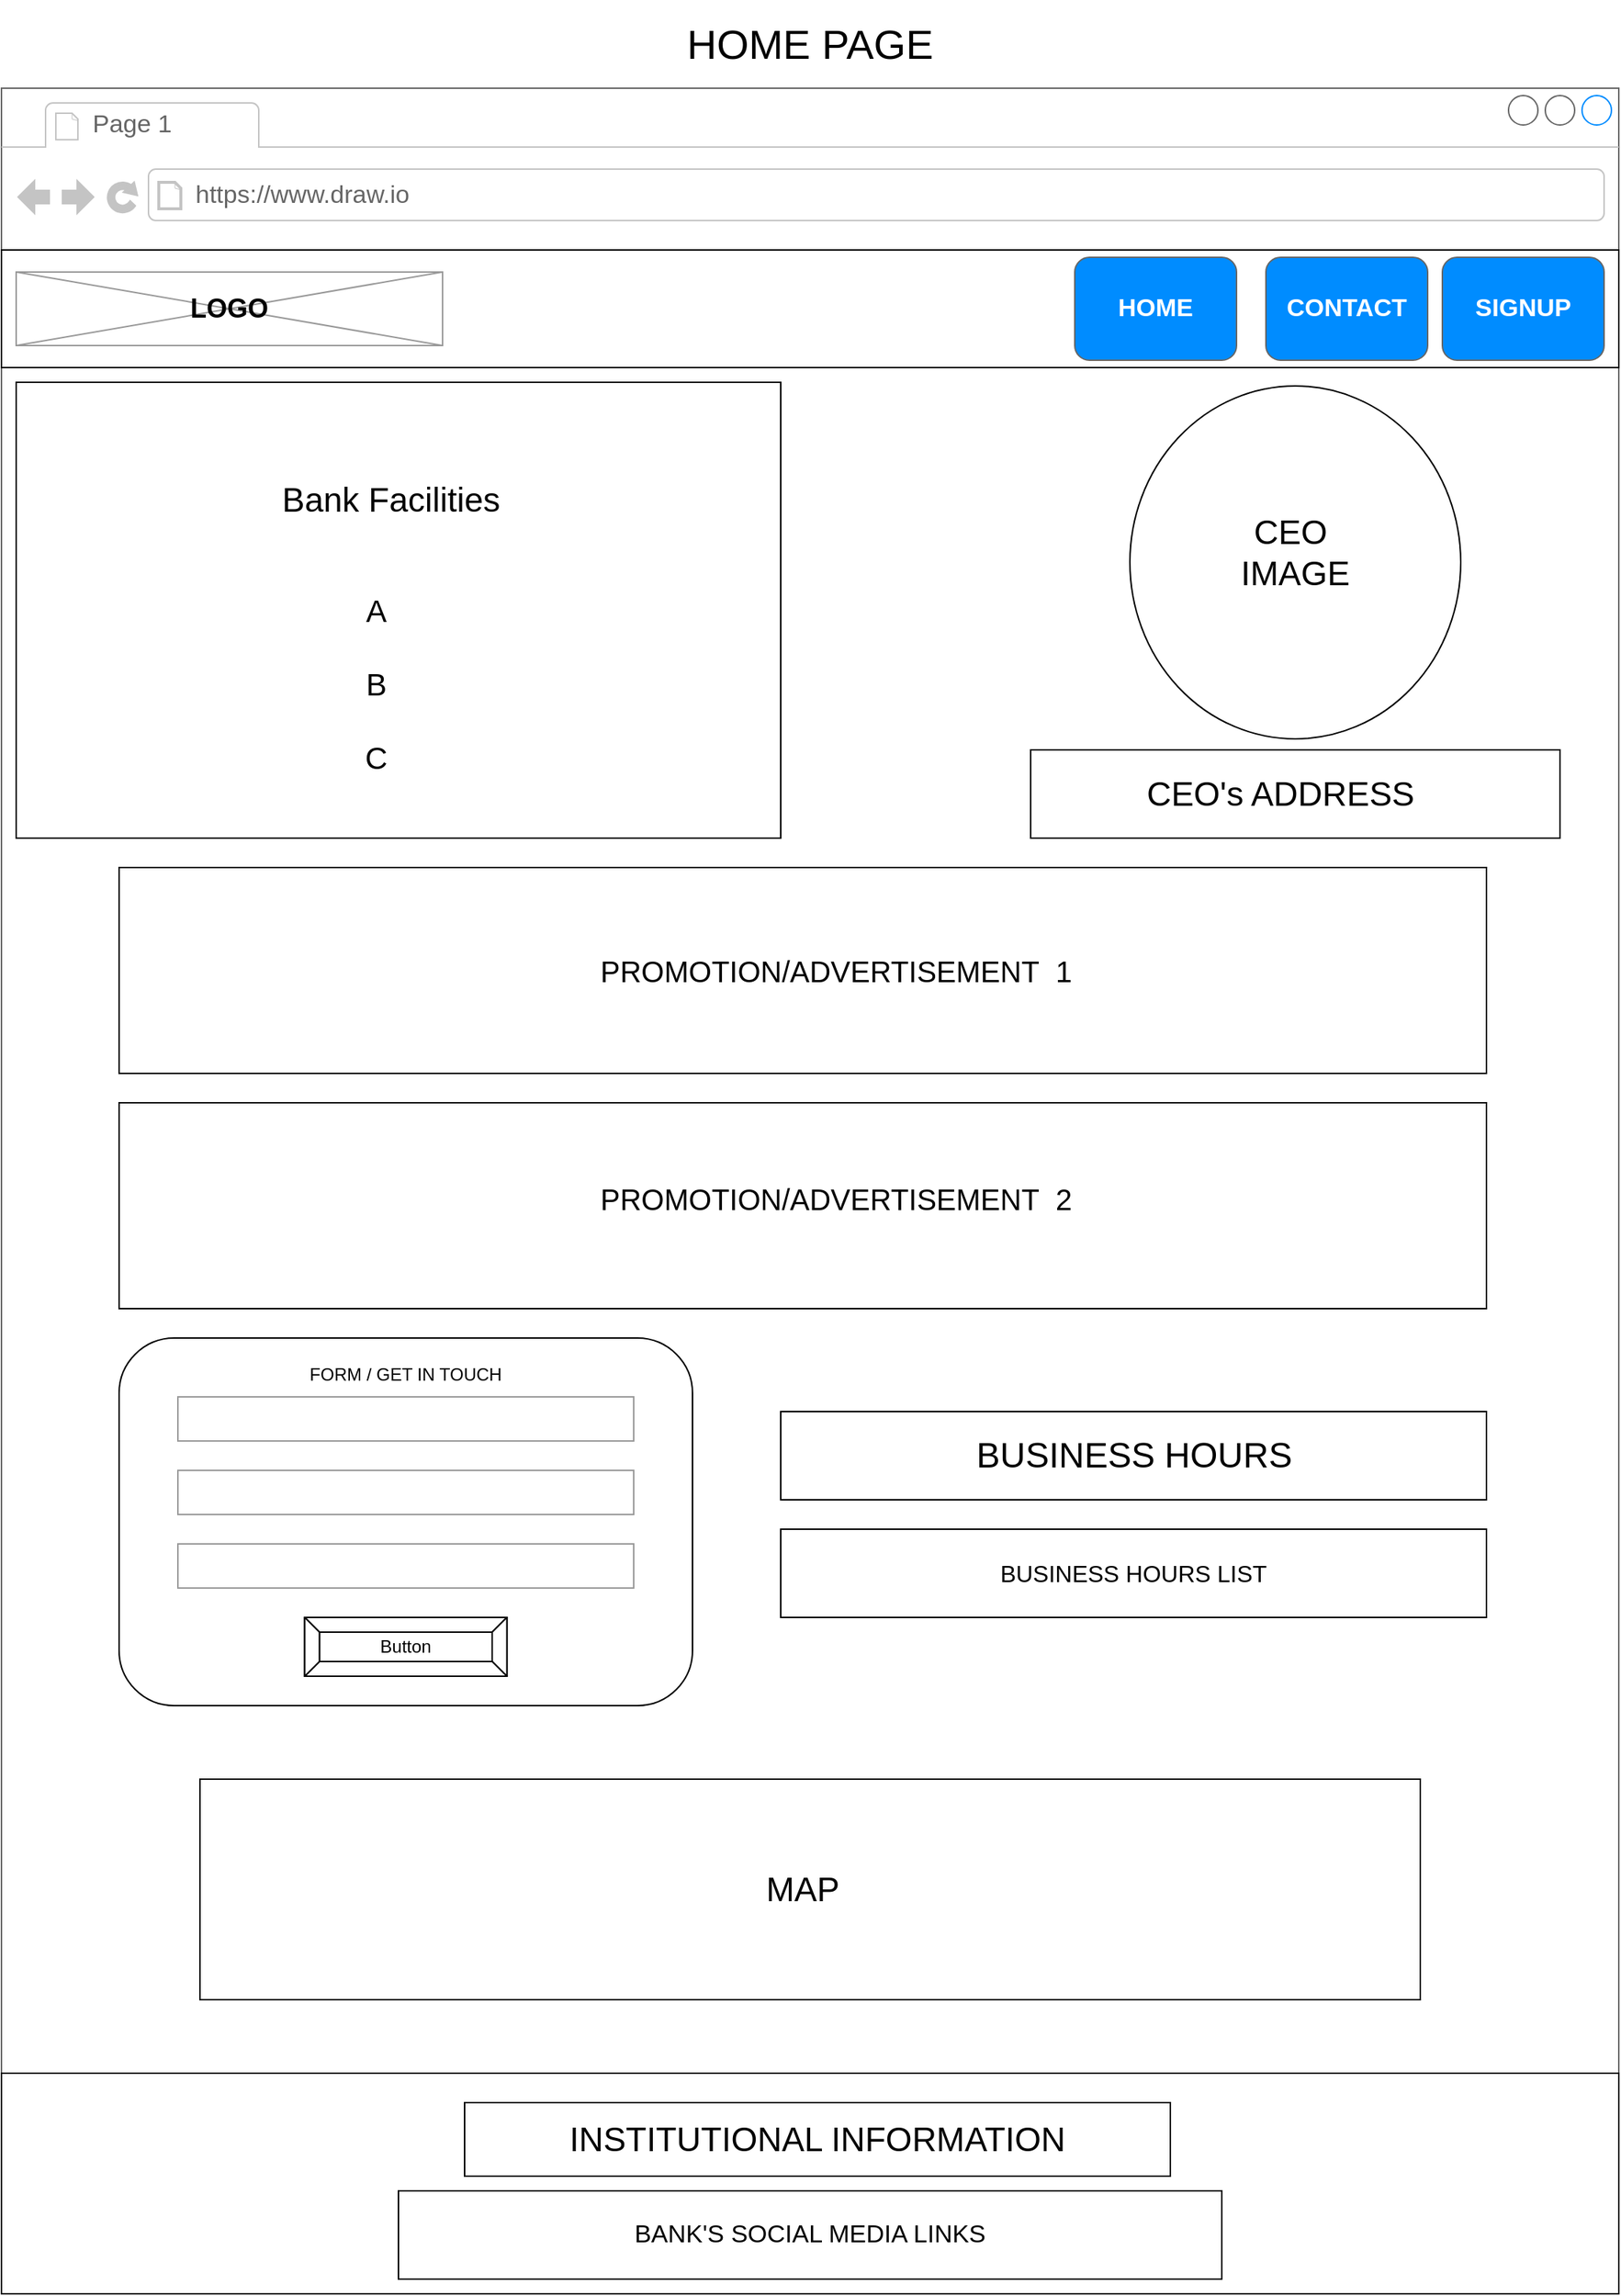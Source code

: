<mxfile version="22.1.16" type="device">
  <diagram name="Page-1" id="2cc2dc42-3aac-f2a9-1cec-7a8b7cbee084">
    <mxGraphModel dx="1167" dy="1618" grid="1" gridSize="10" guides="1" tooltips="1" connect="1" arrows="1" fold="1" page="1" pageScale="1" pageWidth="1100" pageHeight="850" background="none" math="0" shadow="0">
      <root>
        <mxCell id="0" />
        <mxCell id="1" parent="0" />
        <mxCell id="AsocRW2U9enTBRK1ayEM-1" value="" style="strokeWidth=1;shadow=0;dashed=0;align=center;html=1;shape=mxgraph.mockup.containers.browserWindow;rSize=0;strokeColor=#666666;strokeColor2=#008cff;strokeColor3=#c4c4c4;mainText=,;recursiveResize=0;" vertex="1" parent="1">
          <mxGeometry x="30" y="40" width="1100" height="1500" as="geometry" />
        </mxCell>
        <mxCell id="AsocRW2U9enTBRK1ayEM-2" value="Page 1" style="strokeWidth=1;shadow=0;dashed=0;align=center;html=1;shape=mxgraph.mockup.containers.anchor;fontSize=17;fontColor=#666666;align=left;whiteSpace=wrap;" vertex="1" parent="AsocRW2U9enTBRK1ayEM-1">
          <mxGeometry x="60" y="12" width="110" height="26" as="geometry" />
        </mxCell>
        <mxCell id="AsocRW2U9enTBRK1ayEM-3" value="https://www.draw.io" style="strokeWidth=1;shadow=0;dashed=0;align=center;html=1;shape=mxgraph.mockup.containers.anchor;rSize=0;fontSize=17;fontColor=#666666;align=left;" vertex="1" parent="AsocRW2U9enTBRK1ayEM-1">
          <mxGeometry x="130" y="60" width="250" height="26" as="geometry" />
        </mxCell>
        <mxCell id="AsocRW2U9enTBRK1ayEM-9" value="" style="rounded=0;whiteSpace=wrap;html=1;" vertex="1" parent="AsocRW2U9enTBRK1ayEM-1">
          <mxGeometry y="110" width="1100" height="80" as="geometry" />
        </mxCell>
        <mxCell id="AsocRW2U9enTBRK1ayEM-11" value="SIGNUP" style="strokeWidth=1;shadow=0;dashed=0;align=center;html=1;shape=mxgraph.mockup.buttons.button;strokeColor=#666666;fontColor=#ffffff;mainText=;buttonStyle=round;fontSize=17;fontStyle=1;fillColor=#008cff;whiteSpace=wrap;" vertex="1" parent="AsocRW2U9enTBRK1ayEM-1">
          <mxGeometry x="980" y="115" width="110" height="70" as="geometry" />
        </mxCell>
        <mxCell id="AsocRW2U9enTBRK1ayEM-13" value="HOME" style="strokeWidth=1;shadow=0;dashed=0;align=center;html=1;shape=mxgraph.mockup.buttons.button;strokeColor=#666666;fontColor=#ffffff;mainText=;buttonStyle=round;fontSize=17;fontStyle=1;fillColor=#008cff;whiteSpace=wrap;" vertex="1" parent="AsocRW2U9enTBRK1ayEM-1">
          <mxGeometry x="730" y="115" width="110" height="70" as="geometry" />
        </mxCell>
        <mxCell id="AsocRW2U9enTBRK1ayEM-12" value="CONTACT" style="strokeWidth=1;shadow=0;dashed=0;align=center;html=1;shape=mxgraph.mockup.buttons.button;strokeColor=#666666;fontColor=#ffffff;mainText=;buttonStyle=round;fontSize=17;fontStyle=1;fillColor=#008cff;whiteSpace=wrap;" vertex="1" parent="AsocRW2U9enTBRK1ayEM-1">
          <mxGeometry x="860" y="115" width="110" height="70" as="geometry" />
        </mxCell>
        <mxCell id="AsocRW2U9enTBRK1ayEM-14" value="" style="verticalLabelPosition=bottom;shadow=0;dashed=0;align=center;html=1;verticalAlign=top;strokeWidth=1;shape=mxgraph.mockup.graphics.simpleIcon;strokeColor=#999999;" vertex="1" parent="AsocRW2U9enTBRK1ayEM-1">
          <mxGeometry x="10" y="125" width="290" height="50" as="geometry" />
        </mxCell>
        <mxCell id="AsocRW2U9enTBRK1ayEM-15" value="&lt;b&gt;&lt;font style=&quot;font-size: 18px;&quot;&gt;LOGO&lt;/font&gt;&lt;/b&gt;" style="text;html=1;strokeColor=none;fillColor=none;align=center;verticalAlign=middle;whiteSpace=wrap;rounded=0;" vertex="1" parent="AsocRW2U9enTBRK1ayEM-1">
          <mxGeometry x="125" y="135" width="60" height="30" as="geometry" />
        </mxCell>
        <mxCell id="AsocRW2U9enTBRK1ayEM-16" value="" style="rounded=0;whiteSpace=wrap;html=1;" vertex="1" parent="AsocRW2U9enTBRK1ayEM-1">
          <mxGeometry x="10" y="200" width="520" height="310" as="geometry" />
        </mxCell>
        <mxCell id="AsocRW2U9enTBRK1ayEM-18" value="" style="ellipse;whiteSpace=wrap;html=1;rotation=90;" vertex="1" parent="AsocRW2U9enTBRK1ayEM-1">
          <mxGeometry x="760" y="210" width="240" height="225" as="geometry" />
        </mxCell>
        <mxCell id="AsocRW2U9enTBRK1ayEM-20" value="&lt;font style=&quot;font-size: 23px;&quot;&gt;Bank Facilities&lt;/font&gt;" style="text;html=1;strokeColor=none;fillColor=none;align=center;verticalAlign=middle;whiteSpace=wrap;rounded=0;" vertex="1" parent="AsocRW2U9enTBRK1ayEM-1">
          <mxGeometry x="130" y="250" width="270" height="60" as="geometry" />
        </mxCell>
        <mxCell id="AsocRW2U9enTBRK1ayEM-21" value="&lt;font style=&quot;font-size: 21px;&quot;&gt;A&lt;br&gt;&lt;br&gt;B&lt;br&gt;&lt;br&gt;C&lt;/font&gt;" style="text;html=1;strokeColor=none;fillColor=none;align=center;verticalAlign=middle;whiteSpace=wrap;rounded=0;" vertex="1" parent="AsocRW2U9enTBRK1ayEM-1">
          <mxGeometry x="225" y="300" width="60" height="210" as="geometry" />
        </mxCell>
        <mxCell id="AsocRW2U9enTBRK1ayEM-22" value="&lt;font style=&quot;font-size: 23px;&quot;&gt;CEO&amp;nbsp;&lt;br&gt;IMAGE&lt;/font&gt;" style="text;html=1;strokeColor=none;fillColor=none;align=center;verticalAlign=middle;whiteSpace=wrap;rounded=0;" vertex="1" parent="AsocRW2U9enTBRK1ayEM-1">
          <mxGeometry x="820" y="280" width="120" height="72.5" as="geometry" />
        </mxCell>
        <mxCell id="AsocRW2U9enTBRK1ayEM-23" value="" style="rounded=0;whiteSpace=wrap;html=1;" vertex="1" parent="AsocRW2U9enTBRK1ayEM-1">
          <mxGeometry x="700" y="450" width="360" height="60" as="geometry" />
        </mxCell>
        <mxCell id="AsocRW2U9enTBRK1ayEM-24" value="&lt;font style=&quot;font-size: 23px;&quot;&gt;CEO&#39;s ADDRESS&lt;/font&gt;" style="text;html=1;strokeColor=none;fillColor=none;align=center;verticalAlign=middle;whiteSpace=wrap;rounded=0;" vertex="1" parent="AsocRW2U9enTBRK1ayEM-1">
          <mxGeometry x="770" y="460" width="200" height="40" as="geometry" />
        </mxCell>
        <mxCell id="AsocRW2U9enTBRK1ayEM-25" value="" style="rounded=0;whiteSpace=wrap;html=1;" vertex="1" parent="AsocRW2U9enTBRK1ayEM-1">
          <mxGeometry x="80" y="530" width="930" height="140" as="geometry" />
        </mxCell>
        <mxCell id="AsocRW2U9enTBRK1ayEM-27" value="" style="rounded=0;whiteSpace=wrap;html=1;" vertex="1" parent="AsocRW2U9enTBRK1ayEM-1">
          <mxGeometry x="80" y="690" width="930" height="140" as="geometry" />
        </mxCell>
        <mxCell id="AsocRW2U9enTBRK1ayEM-28" value="&lt;font style=&quot;font-size: 20px;&quot;&gt;&amp;nbsp;PROMOTION/ADVERTISEMENT&amp;nbsp; 1&lt;/font&gt;" style="text;html=1;strokeColor=none;fillColor=none;align=center;verticalAlign=middle;whiteSpace=wrap;rounded=0;" vertex="1" parent="AsocRW2U9enTBRK1ayEM-1">
          <mxGeometry x="290" y="550" width="550" height="100" as="geometry" />
        </mxCell>
        <mxCell id="AsocRW2U9enTBRK1ayEM-29" value="&lt;font style=&quot;font-size: 20px;&quot;&gt;&amp;nbsp;PROMOTION/ADVERTISEMENT&amp;nbsp; 2&lt;/font&gt;" style="text;html=1;strokeColor=none;fillColor=none;align=center;verticalAlign=middle;whiteSpace=wrap;rounded=0;" vertex="1" parent="AsocRW2U9enTBRK1ayEM-1">
          <mxGeometry x="335" y="720" width="460" height="70" as="geometry" />
        </mxCell>
        <mxCell id="AsocRW2U9enTBRK1ayEM-32" value="" style="rounded=1;whiteSpace=wrap;html=1;" vertex="1" parent="AsocRW2U9enTBRK1ayEM-1">
          <mxGeometry x="80" y="850" width="390" height="250" as="geometry" />
        </mxCell>
        <mxCell id="AsocRW2U9enTBRK1ayEM-33" value="" style="strokeWidth=1;shadow=0;dashed=0;align=center;html=1;shape=mxgraph.mockup.forms.pwField;strokeColor=#999999;mainText=;align=left;fontColor=#666666;fontSize=17;spacingLeft=3;" vertex="1" parent="AsocRW2U9enTBRK1ayEM-1">
          <mxGeometry x="120" y="890" width="310" height="30" as="geometry" />
        </mxCell>
        <mxCell id="AsocRW2U9enTBRK1ayEM-35" value="" style="strokeWidth=1;shadow=0;dashed=0;align=center;html=1;shape=mxgraph.mockup.forms.pwField;strokeColor=#999999;mainText=;align=left;fontColor=#666666;fontSize=17;spacingLeft=3;" vertex="1" parent="AsocRW2U9enTBRK1ayEM-1">
          <mxGeometry x="120" y="990" width="310" height="30" as="geometry" />
        </mxCell>
        <mxCell id="AsocRW2U9enTBRK1ayEM-34" value="" style="strokeWidth=1;shadow=0;dashed=0;align=center;html=1;shape=mxgraph.mockup.forms.pwField;strokeColor=#999999;mainText=;align=left;fontColor=#666666;fontSize=17;spacingLeft=3;" vertex="1" parent="AsocRW2U9enTBRK1ayEM-1">
          <mxGeometry x="120" y="940" width="310" height="30" as="geometry" />
        </mxCell>
        <mxCell id="AsocRW2U9enTBRK1ayEM-36" value="Button" style="labelPosition=center;verticalLabelPosition=middle;align=center;html=1;shape=mxgraph.basic.button;dx=10;whiteSpace=wrap;" vertex="1" parent="AsocRW2U9enTBRK1ayEM-1">
          <mxGeometry x="206.25" y="1040" width="137.5" height="40" as="geometry" />
        </mxCell>
        <mxCell id="AsocRW2U9enTBRK1ayEM-37" value="FORM / GET IN TOUCH" style="text;html=1;strokeColor=none;fillColor=none;align=center;verticalAlign=middle;whiteSpace=wrap;rounded=0;" vertex="1" parent="AsocRW2U9enTBRK1ayEM-1">
          <mxGeometry x="170" y="860" width="210" height="30" as="geometry" />
        </mxCell>
        <mxCell id="AsocRW2U9enTBRK1ayEM-38" value="" style="rounded=0;whiteSpace=wrap;html=1;" vertex="1" parent="AsocRW2U9enTBRK1ayEM-1">
          <mxGeometry x="530" y="900" width="480" height="60" as="geometry" />
        </mxCell>
        <mxCell id="AsocRW2U9enTBRK1ayEM-39" value="&lt;font style=&quot;font-size: 16px;&quot;&gt;BUSINESS HOURS LIST&lt;/font&gt;" style="rounded=0;whiteSpace=wrap;html=1;" vertex="1" parent="AsocRW2U9enTBRK1ayEM-1">
          <mxGeometry x="530" y="980" width="480" height="60" as="geometry" />
        </mxCell>
        <mxCell id="AsocRW2U9enTBRK1ayEM-41" value="&lt;span style=&quot;font-weight: normal;&quot;&gt;BUSINESS HOURS&lt;/span&gt;" style="text;strokeColor=none;fillColor=none;html=1;fontSize=24;fontStyle=1;verticalAlign=middle;align=center;" vertex="1" parent="AsocRW2U9enTBRK1ayEM-1">
          <mxGeometry x="590" y="910" width="360" height="40" as="geometry" />
        </mxCell>
        <mxCell id="AsocRW2U9enTBRK1ayEM-42" value="" style="rounded=0;whiteSpace=wrap;html=1;" vertex="1" parent="AsocRW2U9enTBRK1ayEM-1">
          <mxGeometry x="135" y="1150" width="830" height="150" as="geometry" />
        </mxCell>
        <mxCell id="AsocRW2U9enTBRK1ayEM-43" value="&lt;font style=&quot;font-size: 23px;&quot;&gt;MAP&lt;/font&gt;" style="text;html=1;strokeColor=none;fillColor=none;align=center;verticalAlign=middle;whiteSpace=wrap;rounded=0;" vertex="1" parent="AsocRW2U9enTBRK1ayEM-1">
          <mxGeometry x="425" y="1170" width="240" height="110" as="geometry" />
        </mxCell>
        <mxCell id="AsocRW2U9enTBRK1ayEM-44" value="" style="rounded=0;whiteSpace=wrap;html=1;" vertex="1" parent="AsocRW2U9enTBRK1ayEM-1">
          <mxGeometry y="1350" width="1100" height="150" as="geometry" />
        </mxCell>
        <mxCell id="AsocRW2U9enTBRK1ayEM-46" value="&lt;font style=&quot;font-size: 23px;&quot;&gt;INSTITUTIONAL INFORMATION&lt;/font&gt;" style="rounded=0;whiteSpace=wrap;html=1;" vertex="1" parent="AsocRW2U9enTBRK1ayEM-1">
          <mxGeometry x="315" y="1370" width="480" height="50" as="geometry" />
        </mxCell>
        <mxCell id="AsocRW2U9enTBRK1ayEM-47" value="&lt;font style=&quot;font-size: 17px;&quot;&gt;BANK&#39;S SOCIAL MEDIA LINKS&lt;/font&gt;" style="rounded=0;whiteSpace=wrap;html=1;" vertex="1" parent="AsocRW2U9enTBRK1ayEM-1">
          <mxGeometry x="270" y="1430" width="560" height="60" as="geometry" />
        </mxCell>
        <mxCell id="AsocRW2U9enTBRK1ayEM-4" value="&lt;font style=&quot;font-size: 28px;&quot;&gt;HOME PAGE&lt;/font&gt;" style="text;html=1;strokeColor=none;fillColor=none;align=center;verticalAlign=middle;whiteSpace=wrap;rounded=0;" vertex="1" parent="1">
          <mxGeometry x="30" y="-20" width="1100" height="60" as="geometry" />
        </mxCell>
      </root>
    </mxGraphModel>
  </diagram>
</mxfile>
